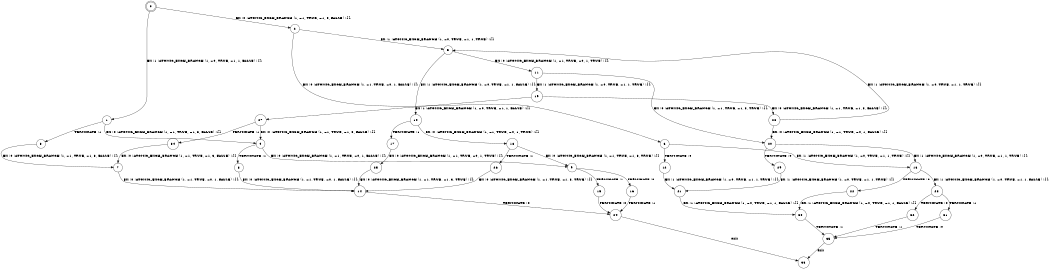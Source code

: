 digraph BCG {
size = "7, 10.5";
center = TRUE;
node [shape = circle];
0 [peripheries = 2];
0 -> 1 [label = "EX !1 !ATOMIC_EXCH_BRANCH (1, +0, TRUE, +1, 1, FALSE) !{}"];
0 -> 2 [label = "EX !0 !ATOMIC_EXCH_BRANCH (1, +1, TRUE, +1, 3, FALSE) !{}"];
1 -> 3 [label = "TERMINATE !1"];
1 -> 4 [label = "EX !0 !ATOMIC_EXCH_BRANCH (1, +1, TRUE, +1, 3, FALSE) !{}"];
2 -> 5 [label = "EX !1 !ATOMIC_EXCH_BRANCH (1, +0, TRUE, +1, 1, TRUE) !{}"];
2 -> 6 [label = "EX !0 !ATOMIC_EXCH_BRANCH (1, +1, TRUE, +0, 1, FALSE) !{}"];
3 -> 7 [label = "EX !0 !ATOMIC_EXCH_BRANCH (1, +1, TRUE, +1, 3, FALSE) !{}"];
4 -> 8 [label = "TERMINATE !1"];
4 -> 9 [label = "EX !0 !ATOMIC_EXCH_BRANCH (1, +1, TRUE, +0, 1, FALSE) !{}"];
5 -> 10 [label = "EX !1 !ATOMIC_EXCH_BRANCH (1, +0, TRUE, +1, 1, FALSE) !{}"];
5 -> 11 [label = "EX !0 !ATOMIC_EXCH_BRANCH (1, +1, TRUE, +0, 1, TRUE) !{}"];
6 -> 12 [label = "TERMINATE !0"];
6 -> 13 [label = "EX !1 !ATOMIC_EXCH_BRANCH (1, +0, TRUE, +1, 1, TRUE) !{}"];
7 -> 14 [label = "EX !0 !ATOMIC_EXCH_BRANCH (1, +1, TRUE, +0, 1, FALSE) !{}"];
8 -> 14 [label = "EX !0 !ATOMIC_EXCH_BRANCH (1, +1, TRUE, +0, 1, FALSE) !{}"];
9 -> 15 [label = "TERMINATE !1"];
9 -> 16 [label = "TERMINATE !0"];
10 -> 17 [label = "TERMINATE !1"];
10 -> 18 [label = "EX !0 !ATOMIC_EXCH_BRANCH (1, +1, TRUE, +0, 1, TRUE) !{}"];
11 -> 19 [label = "EX !1 !ATOMIC_EXCH_BRANCH (1, +0, TRUE, +1, 1, TRUE) !{}"];
11 -> 20 [label = "EX !0 !ATOMIC_EXCH_BRANCH (1, +1, TRUE, +1, 3, TRUE) !{}"];
12 -> 21 [label = "EX !1 !ATOMIC_EXCH_BRANCH (1, +0, TRUE, +1, 1, TRUE) !{}"];
13 -> 22 [label = "TERMINATE !0"];
13 -> 23 [label = "EX !1 !ATOMIC_EXCH_BRANCH (1, +0, TRUE, +1, 1, FALSE) !{}"];
14 -> 24 [label = "TERMINATE !0"];
15 -> 24 [label = "TERMINATE !0"];
16 -> 24 [label = "TERMINATE !1"];
17 -> 25 [label = "EX !0 !ATOMIC_EXCH_BRANCH (1, +1, TRUE, +0, 1, TRUE) !{}"];
18 -> 26 [label = "TERMINATE !1"];
18 -> 9 [label = "EX !0 !ATOMIC_EXCH_BRANCH (1, +1, TRUE, +1, 3, TRUE) !{}"];
19 -> 27 [label = "EX !1 !ATOMIC_EXCH_BRANCH (1, +0, TRUE, +1, 1, FALSE) !{}"];
19 -> 28 [label = "EX !0 !ATOMIC_EXCH_BRANCH (1, +1, TRUE, +1, 3, FALSE) !{}"];
20 -> 29 [label = "TERMINATE !0"];
20 -> 13 [label = "EX !1 !ATOMIC_EXCH_BRANCH (1, +0, TRUE, +1, 1, TRUE) !{}"];
21 -> 30 [label = "EX !1 !ATOMIC_EXCH_BRANCH (1, +0, TRUE, +1, 1, FALSE) !{}"];
22 -> 30 [label = "EX !1 !ATOMIC_EXCH_BRANCH (1, +0, TRUE, +1, 1, FALSE) !{}"];
23 -> 31 [label = "TERMINATE !1"];
23 -> 32 [label = "TERMINATE !0"];
24 -> 33 [label = "exit"];
25 -> 14 [label = "EX !0 !ATOMIC_EXCH_BRANCH (1, +1, TRUE, +1, 3, TRUE) !{}"];
26 -> 14 [label = "EX !0 !ATOMIC_EXCH_BRANCH (1, +1, TRUE, +1, 3, TRUE) !{}"];
27 -> 34 [label = "TERMINATE !1"];
27 -> 4 [label = "EX !0 !ATOMIC_EXCH_BRANCH (1, +1, TRUE, +1, 3, FALSE) !{}"];
28 -> 5 [label = "EX !1 !ATOMIC_EXCH_BRANCH (1, +0, TRUE, +1, 1, TRUE) !{}"];
28 -> 20 [label = "EX !0 !ATOMIC_EXCH_BRANCH (1, +1, TRUE, +0, 1, FALSE) !{}"];
29 -> 21 [label = "EX !1 !ATOMIC_EXCH_BRANCH (1, +0, TRUE, +1, 1, TRUE) !{}"];
30 -> 35 [label = "TERMINATE !1"];
31 -> 35 [label = "TERMINATE !0"];
32 -> 35 [label = "TERMINATE !1"];
34 -> 7 [label = "EX !0 !ATOMIC_EXCH_BRANCH (1, +1, TRUE, +1, 3, FALSE) !{}"];
35 -> 33 [label = "exit"];
}
